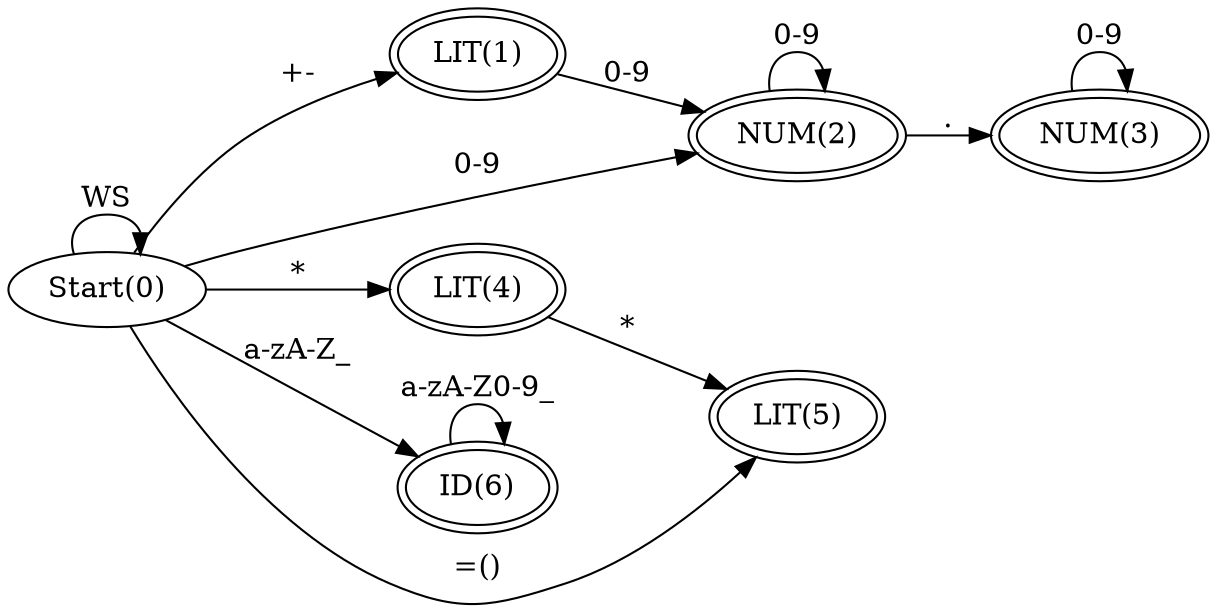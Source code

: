 digraph G {
    rankdir="LR";
    node [shape=ellipse, peripheries=1];

    
    0[label="Start(0)"]
    1[label="LIT(1)",  peripheries=2]
    2[label="NUM(2)", peripheries=2]
    3[label="NUM(3)", peripheries=2]
    4[label="LIT(4)", peripheries=2]
    6[label="ID(6)", peripheries=2]
    5[label="LIT(5)", peripheries=2]

    0 -> 0[label="WS"]
    0 -> 5[label="=\()"];
    
    0 -> 4[label="*"];
    4 -> 5[label="*"];



    0 -> 1[label="+-"];
    1 -> 2[label="0-9"];

    0 -> 2[label="0-9"];
    2 -> 2[label="0-9"];
    2 -> 3[label="."];
    3 -> 3[label="0-9"];

    
    0 -> 6[label="a-zA-Z_"];
    6 -> 6[label="a-zA-Z0-9_"];


}
